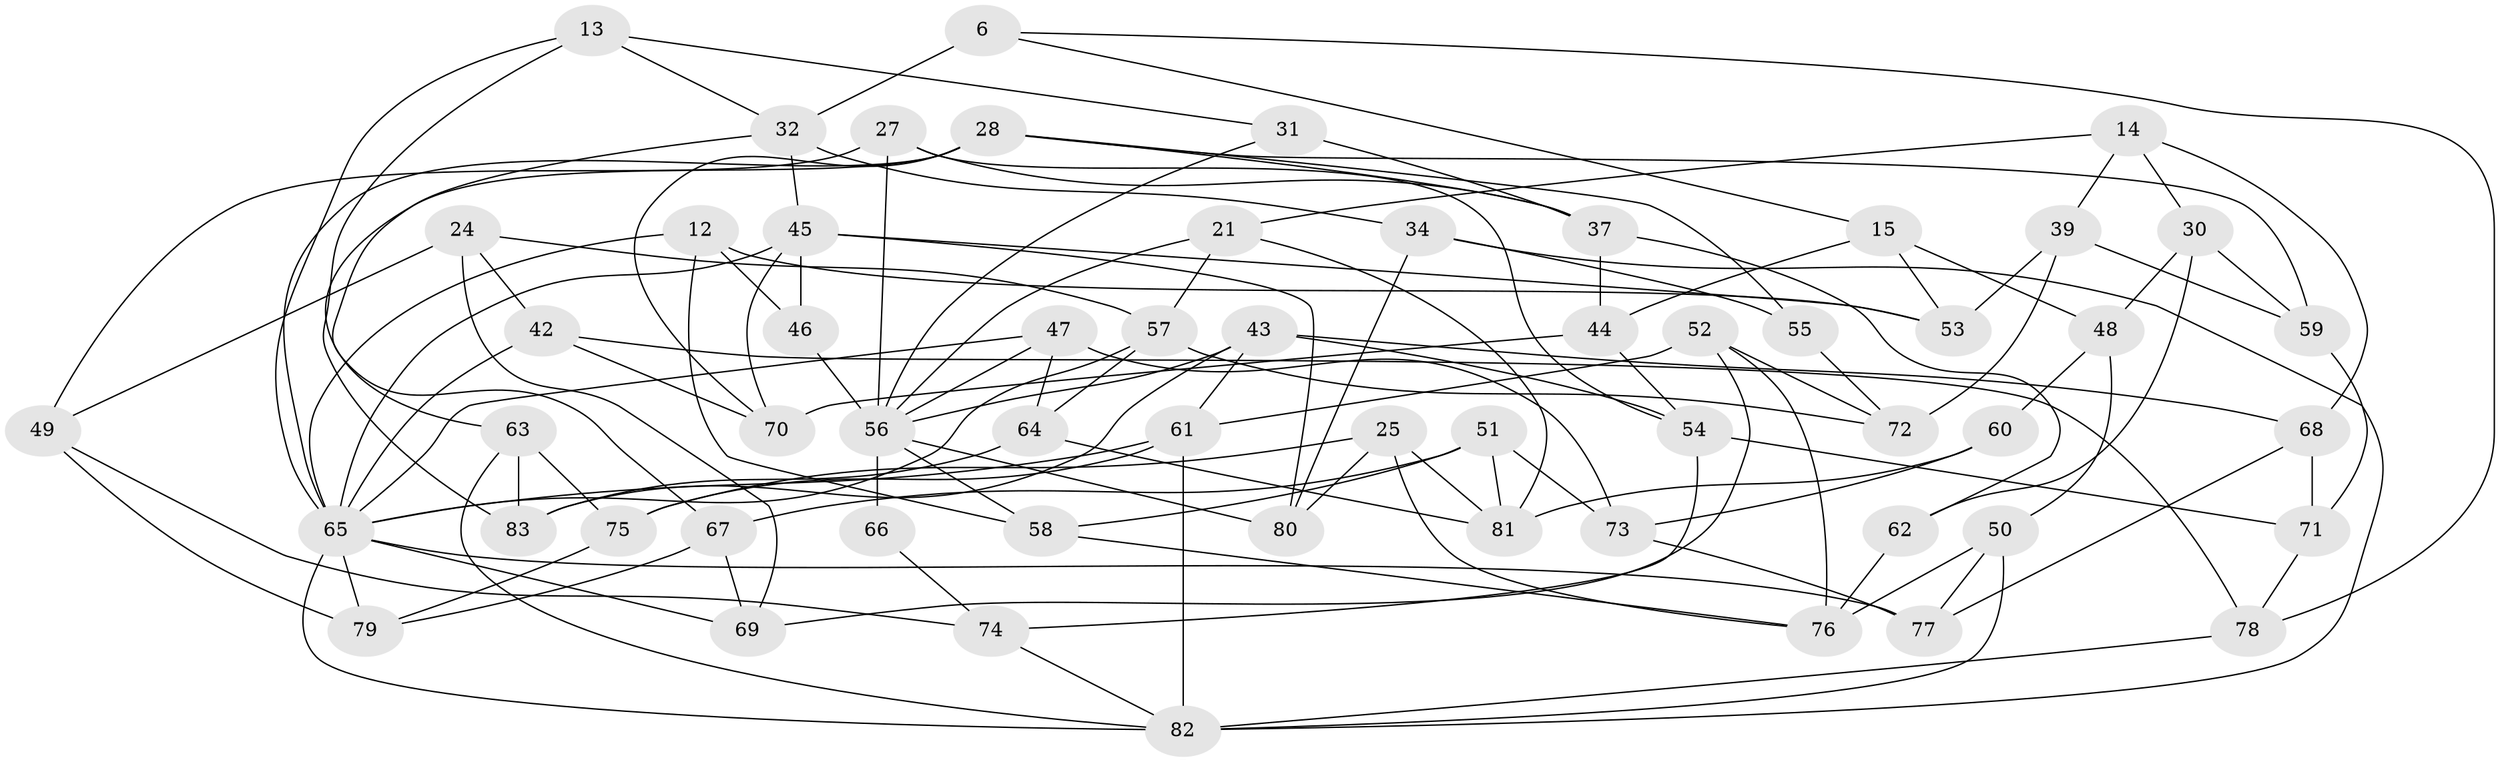 // original degree distribution, {4: 1.0}
// Generated by graph-tools (version 1.1) at 2025/02/03/04/25 22:02:13]
// undirected, 58 vertices, 126 edges
graph export_dot {
graph [start="1"]
  node [color=gray90,style=filled];
  6;
  12;
  13;
  14;
  15;
  21;
  24;
  25;
  27;
  28 [super="+26"];
  30;
  31;
  32 [super="+3"];
  34;
  37 [super="+18"];
  39;
  42;
  43 [super="+23"];
  44;
  45 [super="+33+40"];
  46;
  47;
  48;
  49;
  50;
  51;
  52;
  53;
  54 [super="+10"];
  55;
  56 [super="+9+20+36+38"];
  57 [super="+19"];
  58;
  59;
  60;
  61 [super="+22"];
  62;
  63;
  64;
  65 [super="+5+29+17"];
  66;
  67;
  68;
  69;
  70;
  71;
  72 [super="+41"];
  73;
  74;
  75;
  76 [super="+2"];
  77;
  78;
  79;
  80;
  81 [super="+16"];
  82 [super="+8+35"];
  83;
  6 -- 32 [weight=2];
  6 -- 78;
  6 -- 15;
  12 -- 46;
  12 -- 53;
  12 -- 58;
  12 -- 65;
  13 -- 83;
  13 -- 32;
  13 -- 31;
  13 -- 65;
  14 -- 68;
  14 -- 21;
  14 -- 30;
  14 -- 39;
  15 -- 44;
  15 -- 53;
  15 -- 48;
  21 -- 81;
  21 -- 57;
  21 -- 56;
  24 -- 42;
  24 -- 69;
  24 -- 49;
  24 -- 57;
  25 -- 80;
  25 -- 76;
  25 -- 75;
  25 -- 81;
  27 -- 37;
  27 -- 49;
  27 -- 56;
  27 -- 54;
  28 -- 59;
  28 -- 70;
  28 -- 37;
  28 -- 55;
  28 -- 63;
  28 -- 65 [weight=3];
  30 -- 59;
  30 -- 48;
  30 -- 62;
  31 -- 37 [weight=2];
  31 -- 56;
  32 -- 34;
  32 -- 67;
  32 -- 45;
  34 -- 55;
  34 -- 82;
  34 -- 80;
  37 -- 44;
  37 -- 62;
  39 -- 53;
  39 -- 59;
  39 -- 72;
  42 -- 70;
  42 -- 78;
  42 -- 65;
  43 -- 54 [weight=2];
  43 -- 61;
  43 -- 56;
  43 -- 83;
  43 -- 68;
  44 -- 70;
  44 -- 54;
  45 -- 80;
  45 -- 65 [weight=3];
  45 -- 46;
  45 -- 70;
  45 -- 53;
  46 -- 56 [weight=2];
  47 -- 73;
  47 -- 56;
  47 -- 64;
  47 -- 65;
  48 -- 60;
  48 -- 50;
  49 -- 79;
  49 -- 74;
  50 -- 77;
  50 -- 76;
  50 -- 82;
  51 -- 73;
  51 -- 67;
  51 -- 58;
  51 -- 81;
  52 -- 69;
  52 -- 61;
  52 -- 72;
  52 -- 76;
  54 -- 74;
  54 -- 71;
  55 -- 72 [weight=2];
  56 -- 58;
  56 -- 66 [weight=3];
  56 -- 80;
  57 -- 72 [weight=2];
  57 -- 64;
  57 -- 65;
  58 -- 76;
  59 -- 71;
  60 -- 73;
  60 -- 81 [weight=2];
  61 -- 82 [weight=2];
  61 -- 65;
  61 -- 75;
  62 -- 76 [weight=2];
  63 -- 83;
  63 -- 75;
  63 -- 82;
  64 -- 83;
  64 -- 81;
  65 -- 79;
  65 -- 77;
  65 -- 69;
  65 -- 82;
  66 -- 74;
  67 -- 69;
  67 -- 79;
  68 -- 77;
  68 -- 71;
  71 -- 78;
  73 -- 77;
  74 -- 82;
  75 -- 79;
  78 -- 82;
}
